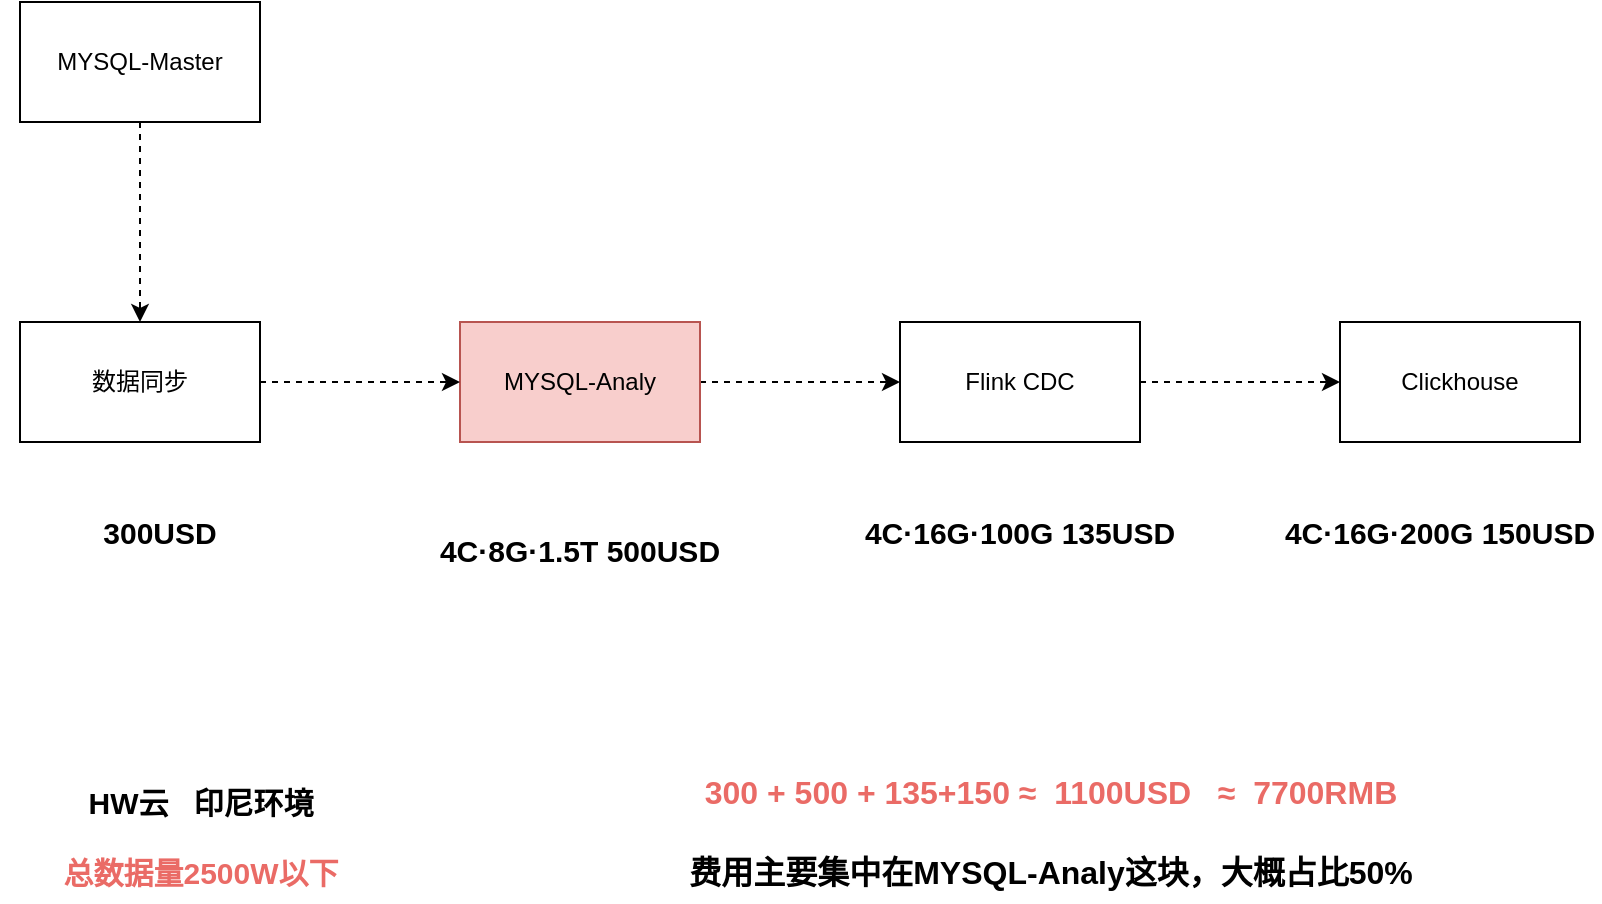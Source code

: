 <mxfile version="21.0.2" type="github">
  <diagram name="第 1 页" id="KuyQztegKUkLtRqys3hc">
    <mxGraphModel dx="1434" dy="833" grid="1" gridSize="10" guides="1" tooltips="1" connect="1" arrows="1" fold="1" page="1" pageScale="1" pageWidth="827" pageHeight="1169" math="0" shadow="0">
      <root>
        <mxCell id="0" />
        <mxCell id="1" parent="0" />
        <mxCell id="iGObH5obnrOyrcR5BThJ-10" value="" style="edgeStyle=orthogonalEdgeStyle;rounded=0;orthogonalLoop=1;jettySize=auto;html=1;dashed=1;" edge="1" parent="1" source="iGObH5obnrOyrcR5BThJ-1" target="iGObH5obnrOyrcR5BThJ-9">
          <mxGeometry relative="1" as="geometry" />
        </mxCell>
        <mxCell id="iGObH5obnrOyrcR5BThJ-1" value="MYSQL-Master" style="rounded=0;whiteSpace=wrap;html=1;" vertex="1" parent="1">
          <mxGeometry x="30" y="100" width="120" height="60" as="geometry" />
        </mxCell>
        <mxCell id="iGObH5obnrOyrcR5BThJ-5" value="" style="edgeStyle=orthogonalEdgeStyle;rounded=0;orthogonalLoop=1;jettySize=auto;html=1;dashed=1;" edge="1" parent="1" source="iGObH5obnrOyrcR5BThJ-2" target="iGObH5obnrOyrcR5BThJ-4">
          <mxGeometry relative="1" as="geometry" />
        </mxCell>
        <mxCell id="iGObH5obnrOyrcR5BThJ-2" value="MYSQL-Analy" style="whiteSpace=wrap;html=1;rounded=0;fillColor=#f8cecc;strokeColor=#b85450;" vertex="1" parent="1">
          <mxGeometry x="250" y="260" width="120" height="60" as="geometry" />
        </mxCell>
        <mxCell id="iGObH5obnrOyrcR5BThJ-7" value="" style="edgeStyle=orthogonalEdgeStyle;rounded=0;orthogonalLoop=1;jettySize=auto;html=1;dashed=1;" edge="1" parent="1" source="iGObH5obnrOyrcR5BThJ-4" target="iGObH5obnrOyrcR5BThJ-6">
          <mxGeometry relative="1" as="geometry" />
        </mxCell>
        <mxCell id="iGObH5obnrOyrcR5BThJ-4" value="Flink CDC" style="whiteSpace=wrap;html=1;rounded=0;" vertex="1" parent="1">
          <mxGeometry x="470" y="260" width="120" height="60" as="geometry" />
        </mxCell>
        <mxCell id="iGObH5obnrOyrcR5BThJ-6" value="Clickhouse" style="whiteSpace=wrap;html=1;rounded=0;" vertex="1" parent="1">
          <mxGeometry x="690" y="260" width="120" height="60" as="geometry" />
        </mxCell>
        <mxCell id="iGObH5obnrOyrcR5BThJ-11" style="edgeStyle=orthogonalEdgeStyle;rounded=0;orthogonalLoop=1;jettySize=auto;html=1;exitX=1;exitY=0.5;exitDx=0;exitDy=0;entryX=0;entryY=0.5;entryDx=0;entryDy=0;dashed=1;" edge="1" parent="1" source="iGObH5obnrOyrcR5BThJ-9" target="iGObH5obnrOyrcR5BThJ-2">
          <mxGeometry relative="1" as="geometry" />
        </mxCell>
        <mxCell id="iGObH5obnrOyrcR5BThJ-9" value="数据同步" style="rounded=0;whiteSpace=wrap;html=1;" vertex="1" parent="1">
          <mxGeometry x="30" y="260" width="120" height="60" as="geometry" />
        </mxCell>
        <mxCell id="iGObH5obnrOyrcR5BThJ-14" value="300USD" style="text;html=1;strokeColor=none;fillColor=none;align=center;verticalAlign=middle;whiteSpace=wrap;rounded=0;fontStyle=1;fontSize=15;" vertex="1" parent="1">
          <mxGeometry x="20" y="350" width="160" height="30" as="geometry" />
        </mxCell>
        <mxCell id="iGObH5obnrOyrcR5BThJ-15" value="&lt;br style=&quot;font-size: 15px;&quot;&gt;4C·8G·1.5T 500USD" style="text;html=1;strokeColor=none;fillColor=none;align=center;verticalAlign=middle;whiteSpace=wrap;rounded=0;fontStyle=1;fontSize=15;" vertex="1" parent="1">
          <mxGeometry x="230" y="330" width="160" height="70" as="geometry" />
        </mxCell>
        <mxCell id="iGObH5obnrOyrcR5BThJ-18" value="4C·16G·100G 135USD" style="text;html=1;strokeColor=none;fillColor=none;align=center;verticalAlign=middle;whiteSpace=wrap;rounded=0;fontStyle=1;fontSize=15;" vertex="1" parent="1">
          <mxGeometry x="450" y="350" width="160" height="30" as="geometry" />
        </mxCell>
        <mxCell id="iGObH5obnrOyrcR5BThJ-19" value="4C·16G·200G 150USD" style="text;html=1;strokeColor=none;fillColor=none;align=center;verticalAlign=middle;whiteSpace=wrap;rounded=0;fontStyle=1;fontSize=15;" vertex="1" parent="1">
          <mxGeometry x="660" y="350" width="160" height="30" as="geometry" />
        </mxCell>
        <mxCell id="iGObH5obnrOyrcR5BThJ-27" value="300 + 500 + 135+150 ≈&amp;nbsp;&amp;nbsp;1100USD&amp;nbsp; &amp;nbsp;≈&amp;nbsp; 7700RMB" style="text;html=1;align=center;verticalAlign=middle;resizable=0;points=[];autosize=1;strokeColor=none;fillColor=none;fontStyle=1;fontSize=16;fontColor=#EA6B66;" vertex="1" parent="1">
          <mxGeometry x="360" y="480" width="370" height="30" as="geometry" />
        </mxCell>
        <mxCell id="iGObH5obnrOyrcR5BThJ-30" value="费用主要集中在MYSQL-Analy这块，大概占比50%" style="text;html=1;align=center;verticalAlign=middle;resizable=0;points=[];autosize=1;strokeColor=none;fillColor=none;fontStyle=1;fontSize=16;" vertex="1" parent="1">
          <mxGeometry x="350" y="520" width="390" height="30" as="geometry" />
        </mxCell>
        <mxCell id="iGObH5obnrOyrcR5BThJ-31" value="HW云&amp;nbsp; &amp;nbsp;印尼环境" style="text;html=1;align=center;verticalAlign=middle;resizable=0;points=[];autosize=1;strokeColor=none;fillColor=none;fontStyle=1;fontSize=15;" vertex="1" parent="1">
          <mxGeometry x="50" y="485" width="140" height="30" as="geometry" />
        </mxCell>
        <mxCell id="iGObH5obnrOyrcR5BThJ-32" value="总数据量2500W以下" style="text;html=1;align=center;verticalAlign=middle;resizable=0;points=[];autosize=1;strokeColor=none;fillColor=none;fontStyle=1;fontSize=15;fontColor=#EA6B66;" vertex="1" parent="1">
          <mxGeometry x="40" y="520" width="160" height="30" as="geometry" />
        </mxCell>
      </root>
    </mxGraphModel>
  </diagram>
</mxfile>
